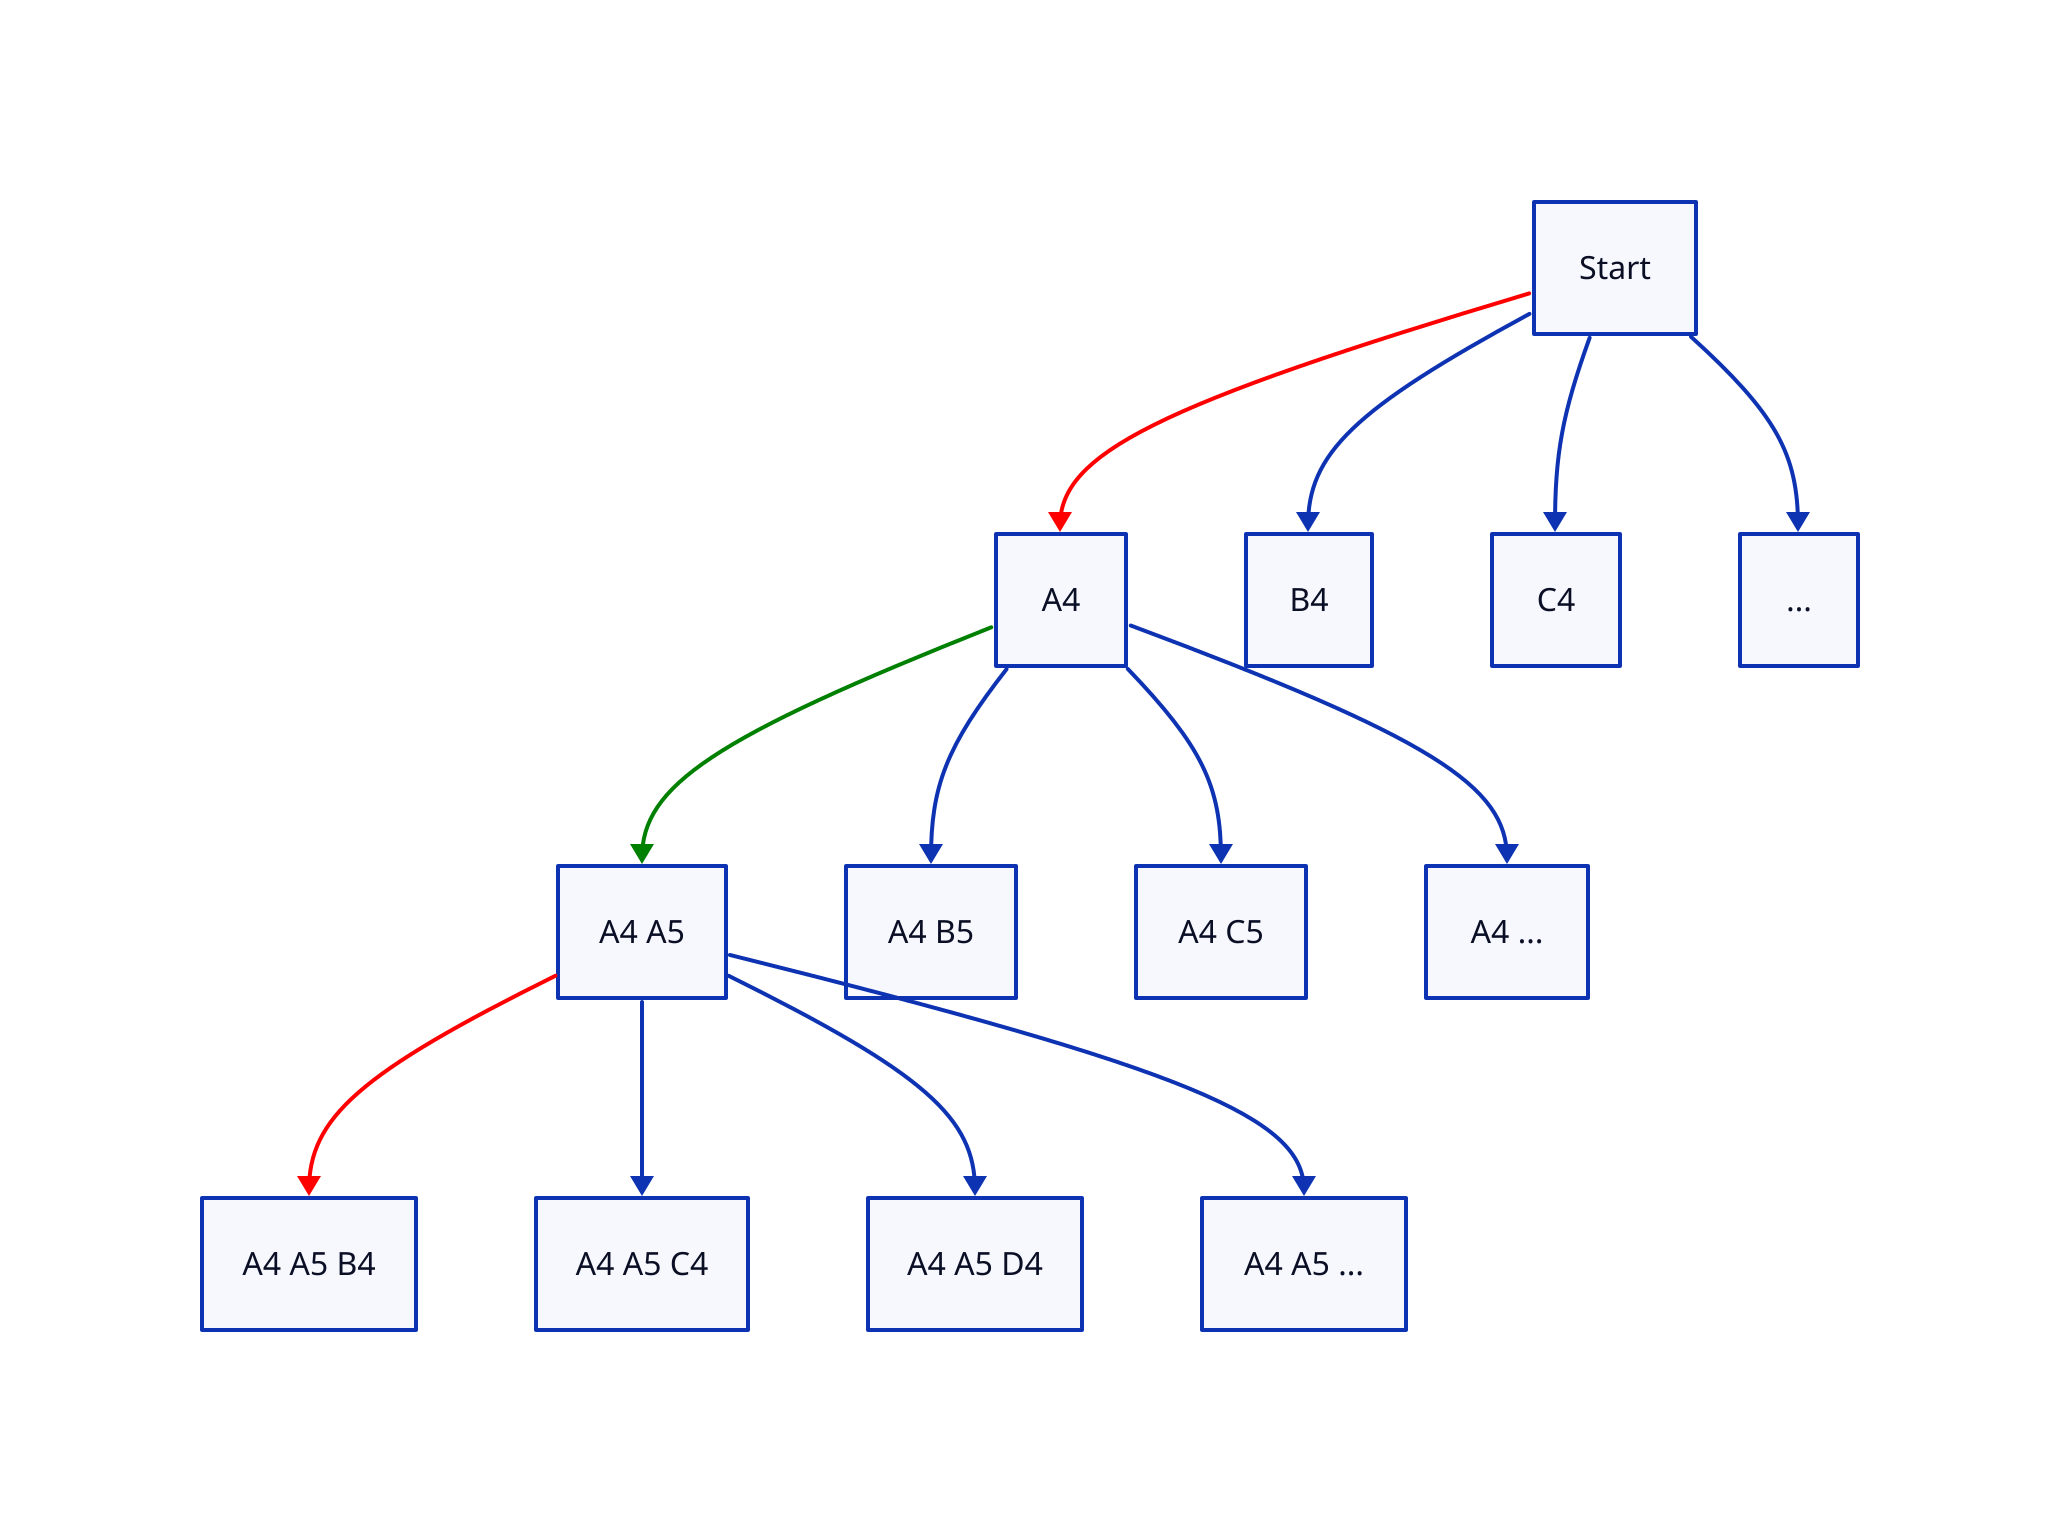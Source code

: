direction: down

S0: "Start"

S0 -> A4: {style: {stroke: red}}
S0 -> B4
S0 -> C4
S0 -> "..."

A4 -> A4 A5: {style: {stroke: green}}
A4 -> A4 B5
A4 -> A4 C5
A4 -> "A4 ..."

A4 A5 -> A4 A5 B4: {style: {stroke: red}}
A4 A5 -> A4 A5 C4
A4 A5 -> A4 A5 D4
A4 A5 -> "A4 A5 ..."

